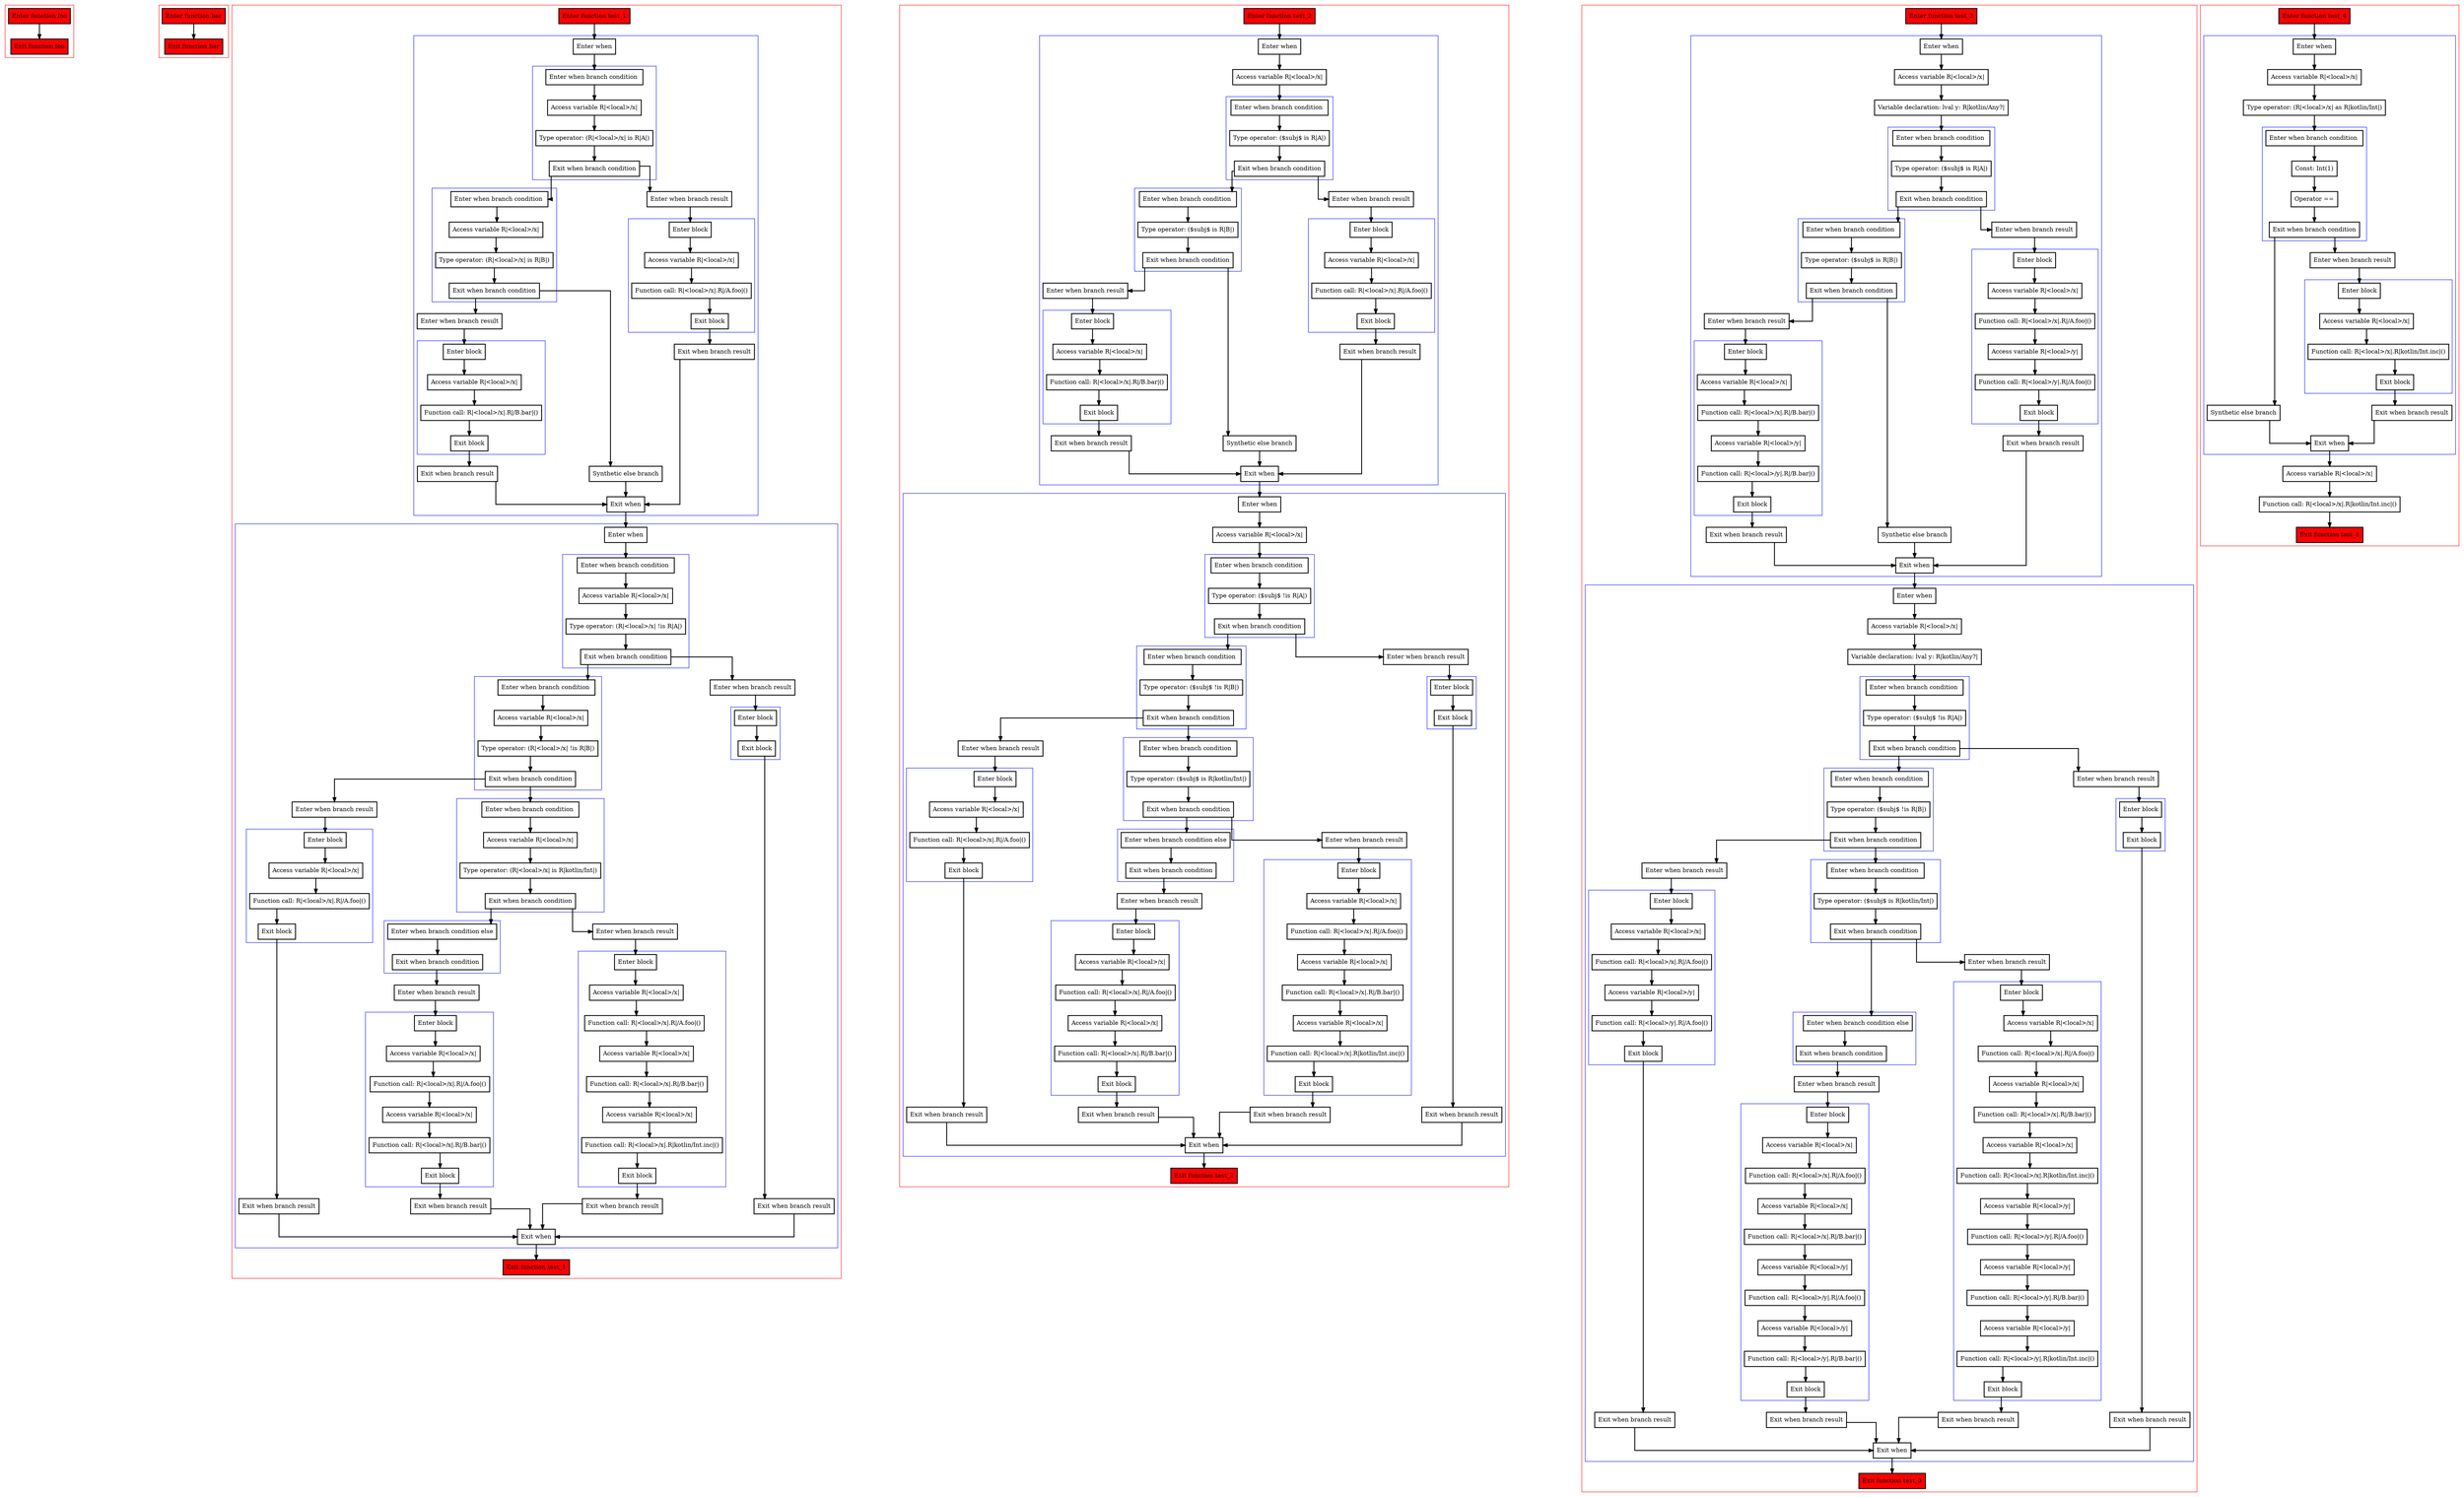 digraph when_kt {
    graph [splines=ortho nodesep=3]
    node [shape=box penwidth=2]
    edge [penwidth=2]

    subgraph cluster_0 {
        color=red
        0 [label="Enter function foo" style="filled" fillcolor=red];
        1 [label="Exit function foo" style="filled" fillcolor=red];
    }

    0 -> {1};

    subgraph cluster_1 {
        color=red
        2 [label="Enter function bar" style="filled" fillcolor=red];
        3 [label="Exit function bar" style="filled" fillcolor=red];
    }

    2 -> {3};

    subgraph cluster_2 {
        color=red
        4 [label="Enter function test_1" style="filled" fillcolor=red];
        subgraph cluster_3 {
            color=blue
            5 [label="Enter when"];
            subgraph cluster_4 {
                color=blue
                6 [label="Enter when branch condition "];
                7 [label="Access variable R|<local>/x|"];
                8 [label="Type operator: (R|<local>/x| is R|A|)"];
                9 [label="Exit when branch condition"];
            }
            subgraph cluster_5 {
                color=blue
                10 [label="Enter when branch condition "];
                11 [label="Access variable R|<local>/x|"];
                12 [label="Type operator: (R|<local>/x| is R|B|)"];
                13 [label="Exit when branch condition"];
            }
            14 [label="Synthetic else branch"];
            15 [label="Enter when branch result"];
            subgraph cluster_6 {
                color=blue
                16 [label="Enter block"];
                17 [label="Access variable R|<local>/x|"];
                18 [label="Function call: R|<local>/x|.R|/B.bar|()"];
                19 [label="Exit block"];
            }
            20 [label="Exit when branch result"];
            21 [label="Enter when branch result"];
            subgraph cluster_7 {
                color=blue
                22 [label="Enter block"];
                23 [label="Access variable R|<local>/x|"];
                24 [label="Function call: R|<local>/x|.R|/A.foo|()"];
                25 [label="Exit block"];
            }
            26 [label="Exit when branch result"];
            27 [label="Exit when"];
        }
        subgraph cluster_8 {
            color=blue
            28 [label="Enter when"];
            subgraph cluster_9 {
                color=blue
                29 [label="Enter when branch condition "];
                30 [label="Access variable R|<local>/x|"];
                31 [label="Type operator: (R|<local>/x| !is R|A|)"];
                32 [label="Exit when branch condition"];
            }
            subgraph cluster_10 {
                color=blue
                33 [label="Enter when branch condition "];
                34 [label="Access variable R|<local>/x|"];
                35 [label="Type operator: (R|<local>/x| !is R|B|)"];
                36 [label="Exit when branch condition"];
            }
            subgraph cluster_11 {
                color=blue
                37 [label="Enter when branch condition "];
                38 [label="Access variable R|<local>/x|"];
                39 [label="Type operator: (R|<local>/x| is R|kotlin/Int|)"];
                40 [label="Exit when branch condition"];
            }
            subgraph cluster_12 {
                color=blue
                41 [label="Enter when branch condition else"];
                42 [label="Exit when branch condition"];
            }
            43 [label="Enter when branch result"];
            subgraph cluster_13 {
                color=blue
                44 [label="Enter block"];
                45 [label="Access variable R|<local>/x|"];
                46 [label="Function call: R|<local>/x|.R|/A.foo|()"];
                47 [label="Access variable R|<local>/x|"];
                48 [label="Function call: R|<local>/x|.R|/B.bar|()"];
                49 [label="Exit block"];
            }
            50 [label="Exit when branch result"];
            51 [label="Enter when branch result"];
            subgraph cluster_14 {
                color=blue
                52 [label="Enter block"];
                53 [label="Access variable R|<local>/x|"];
                54 [label="Function call: R|<local>/x|.R|/A.foo|()"];
                55 [label="Access variable R|<local>/x|"];
                56 [label="Function call: R|<local>/x|.R|/B.bar|()"];
                57 [label="Access variable R|<local>/x|"];
                58 [label="Function call: R|<local>/x|.R|kotlin/Int.inc|()"];
                59 [label="Exit block"];
            }
            60 [label="Exit when branch result"];
            61 [label="Enter when branch result"];
            subgraph cluster_15 {
                color=blue
                62 [label="Enter block"];
                63 [label="Access variable R|<local>/x|"];
                64 [label="Function call: R|<local>/x|.R|/A.foo|()"];
                65 [label="Exit block"];
            }
            66 [label="Exit when branch result"];
            67 [label="Enter when branch result"];
            subgraph cluster_16 {
                color=blue
                68 [label="Enter block"];
                69 [label="Exit block"];
            }
            70 [label="Exit when branch result"];
            71 [label="Exit when"];
        }
        72 [label="Exit function test_1" style="filled" fillcolor=red];
    }

    4 -> {5};
    5 -> {6};
    6 -> {7};
    7 -> {8};
    8 -> {9};
    9 -> {21 10};
    10 -> {11};
    11 -> {12};
    12 -> {13};
    13 -> {15 14};
    14 -> {27};
    15 -> {16};
    16 -> {17};
    17 -> {18};
    18 -> {19};
    19 -> {20};
    20 -> {27};
    21 -> {22};
    22 -> {23};
    23 -> {24};
    24 -> {25};
    25 -> {26};
    26 -> {27};
    27 -> {28};
    28 -> {29};
    29 -> {30};
    30 -> {31};
    31 -> {32};
    32 -> {67 33};
    33 -> {34};
    34 -> {35};
    35 -> {36};
    36 -> {61 37};
    37 -> {38};
    38 -> {39};
    39 -> {40};
    40 -> {51 41};
    41 -> {42};
    42 -> {43};
    43 -> {44};
    44 -> {45};
    45 -> {46};
    46 -> {47};
    47 -> {48};
    48 -> {49};
    49 -> {50};
    50 -> {71};
    51 -> {52};
    52 -> {53};
    53 -> {54};
    54 -> {55};
    55 -> {56};
    56 -> {57};
    57 -> {58};
    58 -> {59};
    59 -> {60};
    60 -> {71};
    61 -> {62};
    62 -> {63};
    63 -> {64};
    64 -> {65};
    65 -> {66};
    66 -> {71};
    67 -> {68};
    68 -> {69};
    69 -> {70};
    70 -> {71};
    71 -> {72};

    subgraph cluster_17 {
        color=red
        73 [label="Enter function test_2" style="filled" fillcolor=red];
        subgraph cluster_18 {
            color=blue
            74 [label="Enter when"];
            75 [label="Access variable R|<local>/x|"];
            subgraph cluster_19 {
                color=blue
                76 [label="Enter when branch condition "];
                77 [label="Type operator: ($subj$ is R|A|)"];
                78 [label="Exit when branch condition"];
            }
            subgraph cluster_20 {
                color=blue
                79 [label="Enter when branch condition "];
                80 [label="Type operator: ($subj$ is R|B|)"];
                81 [label="Exit when branch condition"];
            }
            82 [label="Synthetic else branch"];
            83 [label="Enter when branch result"];
            subgraph cluster_21 {
                color=blue
                84 [label="Enter block"];
                85 [label="Access variable R|<local>/x|"];
                86 [label="Function call: R|<local>/x|.R|/B.bar|()"];
                87 [label="Exit block"];
            }
            88 [label="Exit when branch result"];
            89 [label="Enter when branch result"];
            subgraph cluster_22 {
                color=blue
                90 [label="Enter block"];
                91 [label="Access variable R|<local>/x|"];
                92 [label="Function call: R|<local>/x|.R|/A.foo|()"];
                93 [label="Exit block"];
            }
            94 [label="Exit when branch result"];
            95 [label="Exit when"];
        }
        subgraph cluster_23 {
            color=blue
            96 [label="Enter when"];
            97 [label="Access variable R|<local>/x|"];
            subgraph cluster_24 {
                color=blue
                98 [label="Enter when branch condition "];
                99 [label="Type operator: ($subj$ !is R|A|)"];
                100 [label="Exit when branch condition"];
            }
            subgraph cluster_25 {
                color=blue
                101 [label="Enter when branch condition "];
                102 [label="Type operator: ($subj$ !is R|B|)"];
                103 [label="Exit when branch condition"];
            }
            subgraph cluster_26 {
                color=blue
                104 [label="Enter when branch condition "];
                105 [label="Type operator: ($subj$ is R|kotlin/Int|)"];
                106 [label="Exit when branch condition"];
            }
            subgraph cluster_27 {
                color=blue
                107 [label="Enter when branch condition else"];
                108 [label="Exit when branch condition"];
            }
            109 [label="Enter when branch result"];
            subgraph cluster_28 {
                color=blue
                110 [label="Enter block"];
                111 [label="Access variable R|<local>/x|"];
                112 [label="Function call: R|<local>/x|.R|/A.foo|()"];
                113 [label="Access variable R|<local>/x|"];
                114 [label="Function call: R|<local>/x|.R|/B.bar|()"];
                115 [label="Exit block"];
            }
            116 [label="Exit when branch result"];
            117 [label="Enter when branch result"];
            subgraph cluster_29 {
                color=blue
                118 [label="Enter block"];
                119 [label="Access variable R|<local>/x|"];
                120 [label="Function call: R|<local>/x|.R|/A.foo|()"];
                121 [label="Access variable R|<local>/x|"];
                122 [label="Function call: R|<local>/x|.R|/B.bar|()"];
                123 [label="Access variable R|<local>/x|"];
                124 [label="Function call: R|<local>/x|.R|kotlin/Int.inc|()"];
                125 [label="Exit block"];
            }
            126 [label="Exit when branch result"];
            127 [label="Enter when branch result"];
            subgraph cluster_30 {
                color=blue
                128 [label="Enter block"];
                129 [label="Access variable R|<local>/x|"];
                130 [label="Function call: R|<local>/x|.R|/A.foo|()"];
                131 [label="Exit block"];
            }
            132 [label="Exit when branch result"];
            133 [label="Enter when branch result"];
            subgraph cluster_31 {
                color=blue
                134 [label="Enter block"];
                135 [label="Exit block"];
            }
            136 [label="Exit when branch result"];
            137 [label="Exit when"];
        }
        138 [label="Exit function test_2" style="filled" fillcolor=red];
    }

    73 -> {74};
    74 -> {75};
    75 -> {76};
    76 -> {77};
    77 -> {78};
    78 -> {89 79};
    79 -> {80};
    80 -> {81};
    81 -> {83 82};
    82 -> {95};
    83 -> {84};
    84 -> {85};
    85 -> {86};
    86 -> {87};
    87 -> {88};
    88 -> {95};
    89 -> {90};
    90 -> {91};
    91 -> {92};
    92 -> {93};
    93 -> {94};
    94 -> {95};
    95 -> {96};
    96 -> {97};
    97 -> {98};
    98 -> {99};
    99 -> {100};
    100 -> {133 101};
    101 -> {102};
    102 -> {103};
    103 -> {127 104};
    104 -> {105};
    105 -> {106};
    106 -> {117 107};
    107 -> {108};
    108 -> {109};
    109 -> {110};
    110 -> {111};
    111 -> {112};
    112 -> {113};
    113 -> {114};
    114 -> {115};
    115 -> {116};
    116 -> {137};
    117 -> {118};
    118 -> {119};
    119 -> {120};
    120 -> {121};
    121 -> {122};
    122 -> {123};
    123 -> {124};
    124 -> {125};
    125 -> {126};
    126 -> {137};
    127 -> {128};
    128 -> {129};
    129 -> {130};
    130 -> {131};
    131 -> {132};
    132 -> {137};
    133 -> {134};
    134 -> {135};
    135 -> {136};
    136 -> {137};
    137 -> {138};

    subgraph cluster_32 {
        color=red
        139 [label="Enter function test_3" style="filled" fillcolor=red];
        subgraph cluster_33 {
            color=blue
            140 [label="Enter when"];
            141 [label="Access variable R|<local>/x|"];
            142 [label="Variable declaration: lval y: R|kotlin/Any?|"];
            subgraph cluster_34 {
                color=blue
                143 [label="Enter when branch condition "];
                144 [label="Type operator: ($subj$ is R|A|)"];
                145 [label="Exit when branch condition"];
            }
            subgraph cluster_35 {
                color=blue
                146 [label="Enter when branch condition "];
                147 [label="Type operator: ($subj$ is R|B|)"];
                148 [label="Exit when branch condition"];
            }
            149 [label="Synthetic else branch"];
            150 [label="Enter when branch result"];
            subgraph cluster_36 {
                color=blue
                151 [label="Enter block"];
                152 [label="Access variable R|<local>/x|"];
                153 [label="Function call: R|<local>/x|.R|/B.bar|()"];
                154 [label="Access variable R|<local>/y|"];
                155 [label="Function call: R|<local>/y|.R|/B.bar|()"];
                156 [label="Exit block"];
            }
            157 [label="Exit when branch result"];
            158 [label="Enter when branch result"];
            subgraph cluster_37 {
                color=blue
                159 [label="Enter block"];
                160 [label="Access variable R|<local>/x|"];
                161 [label="Function call: R|<local>/x|.R|/A.foo|()"];
                162 [label="Access variable R|<local>/y|"];
                163 [label="Function call: R|<local>/y|.R|/A.foo|()"];
                164 [label="Exit block"];
            }
            165 [label="Exit when branch result"];
            166 [label="Exit when"];
        }
        subgraph cluster_38 {
            color=blue
            167 [label="Enter when"];
            168 [label="Access variable R|<local>/x|"];
            169 [label="Variable declaration: lval y: R|kotlin/Any?|"];
            subgraph cluster_39 {
                color=blue
                170 [label="Enter when branch condition "];
                171 [label="Type operator: ($subj$ !is R|A|)"];
                172 [label="Exit when branch condition"];
            }
            subgraph cluster_40 {
                color=blue
                173 [label="Enter when branch condition "];
                174 [label="Type operator: ($subj$ !is R|B|)"];
                175 [label="Exit when branch condition"];
            }
            subgraph cluster_41 {
                color=blue
                176 [label="Enter when branch condition "];
                177 [label="Type operator: ($subj$ is R|kotlin/Int|)"];
                178 [label="Exit when branch condition"];
            }
            subgraph cluster_42 {
                color=blue
                179 [label="Enter when branch condition else"];
                180 [label="Exit when branch condition"];
            }
            181 [label="Enter when branch result"];
            subgraph cluster_43 {
                color=blue
                182 [label="Enter block"];
                183 [label="Access variable R|<local>/x|"];
                184 [label="Function call: R|<local>/x|.R|/A.foo|()"];
                185 [label="Access variable R|<local>/x|"];
                186 [label="Function call: R|<local>/x|.R|/B.bar|()"];
                187 [label="Access variable R|<local>/y|"];
                188 [label="Function call: R|<local>/y|.R|/A.foo|()"];
                189 [label="Access variable R|<local>/y|"];
                190 [label="Function call: R|<local>/y|.R|/B.bar|()"];
                191 [label="Exit block"];
            }
            192 [label="Exit when branch result"];
            193 [label="Enter when branch result"];
            subgraph cluster_44 {
                color=blue
                194 [label="Enter block"];
                195 [label="Access variable R|<local>/x|"];
                196 [label="Function call: R|<local>/x|.R|/A.foo|()"];
                197 [label="Access variable R|<local>/x|"];
                198 [label="Function call: R|<local>/x|.R|/B.bar|()"];
                199 [label="Access variable R|<local>/x|"];
                200 [label="Function call: R|<local>/x|.R|kotlin/Int.inc|()"];
                201 [label="Access variable R|<local>/y|"];
                202 [label="Function call: R|<local>/y|.R|/A.foo|()"];
                203 [label="Access variable R|<local>/y|"];
                204 [label="Function call: R|<local>/y|.R|/B.bar|()"];
                205 [label="Access variable R|<local>/y|"];
                206 [label="Function call: R|<local>/y|.R|kotlin/Int.inc|()"];
                207 [label="Exit block"];
            }
            208 [label="Exit when branch result"];
            209 [label="Enter when branch result"];
            subgraph cluster_45 {
                color=blue
                210 [label="Enter block"];
                211 [label="Access variable R|<local>/x|"];
                212 [label="Function call: R|<local>/x|.R|/A.foo|()"];
                213 [label="Access variable R|<local>/y|"];
                214 [label="Function call: R|<local>/y|.R|/A.foo|()"];
                215 [label="Exit block"];
            }
            216 [label="Exit when branch result"];
            217 [label="Enter when branch result"];
            subgraph cluster_46 {
                color=blue
                218 [label="Enter block"];
                219 [label="Exit block"];
            }
            220 [label="Exit when branch result"];
            221 [label="Exit when"];
        }
        222 [label="Exit function test_3" style="filled" fillcolor=red];
    }

    139 -> {140};
    140 -> {141};
    141 -> {142};
    142 -> {143};
    143 -> {144};
    144 -> {145};
    145 -> {158 146};
    146 -> {147};
    147 -> {148};
    148 -> {150 149};
    149 -> {166};
    150 -> {151};
    151 -> {152};
    152 -> {153};
    153 -> {154};
    154 -> {155};
    155 -> {156};
    156 -> {157};
    157 -> {166};
    158 -> {159};
    159 -> {160};
    160 -> {161};
    161 -> {162};
    162 -> {163};
    163 -> {164};
    164 -> {165};
    165 -> {166};
    166 -> {167};
    167 -> {168};
    168 -> {169};
    169 -> {170};
    170 -> {171};
    171 -> {172};
    172 -> {217 173};
    173 -> {174};
    174 -> {175};
    175 -> {209 176};
    176 -> {177};
    177 -> {178};
    178 -> {193 179};
    179 -> {180};
    180 -> {181};
    181 -> {182};
    182 -> {183};
    183 -> {184};
    184 -> {185};
    185 -> {186};
    186 -> {187};
    187 -> {188};
    188 -> {189};
    189 -> {190};
    190 -> {191};
    191 -> {192};
    192 -> {221};
    193 -> {194};
    194 -> {195};
    195 -> {196};
    196 -> {197};
    197 -> {198};
    198 -> {199};
    199 -> {200};
    200 -> {201};
    201 -> {202};
    202 -> {203};
    203 -> {204};
    204 -> {205};
    205 -> {206};
    206 -> {207};
    207 -> {208};
    208 -> {221};
    209 -> {210};
    210 -> {211};
    211 -> {212};
    212 -> {213};
    213 -> {214};
    214 -> {215};
    215 -> {216};
    216 -> {221};
    217 -> {218};
    218 -> {219};
    219 -> {220};
    220 -> {221};
    221 -> {222};

    subgraph cluster_47 {
        color=red
        223 [label="Enter function test_4" style="filled" fillcolor=red];
        subgraph cluster_48 {
            color=blue
            224 [label="Enter when"];
            225 [label="Access variable R|<local>/x|"];
            226 [label="Type operator: (R|<local>/x| as R|kotlin/Int|)"];
            subgraph cluster_49 {
                color=blue
                227 [label="Enter when branch condition "];
                228 [label="Const: Int(1)"];
                229 [label="Operator =="];
                230 [label="Exit when branch condition"];
            }
            231 [label="Synthetic else branch"];
            232 [label="Enter when branch result"];
            subgraph cluster_50 {
                color=blue
                233 [label="Enter block"];
                234 [label="Access variable R|<local>/x|"];
                235 [label="Function call: R|<local>/x|.R|kotlin/Int.inc|()"];
                236 [label="Exit block"];
            }
            237 [label="Exit when branch result"];
            238 [label="Exit when"];
        }
        239 [label="Access variable R|<local>/x|"];
        240 [label="Function call: R|<local>/x|.R|kotlin/Int.inc|()"];
        241 [label="Exit function test_4" style="filled" fillcolor=red];
    }

    223 -> {224};
    224 -> {225};
    225 -> {226};
    226 -> {227};
    227 -> {228};
    228 -> {229};
    229 -> {230};
    230 -> {232 231};
    231 -> {238};
    232 -> {233};
    233 -> {234};
    234 -> {235};
    235 -> {236};
    236 -> {237};
    237 -> {238};
    238 -> {239};
    239 -> {240};
    240 -> {241};

}
